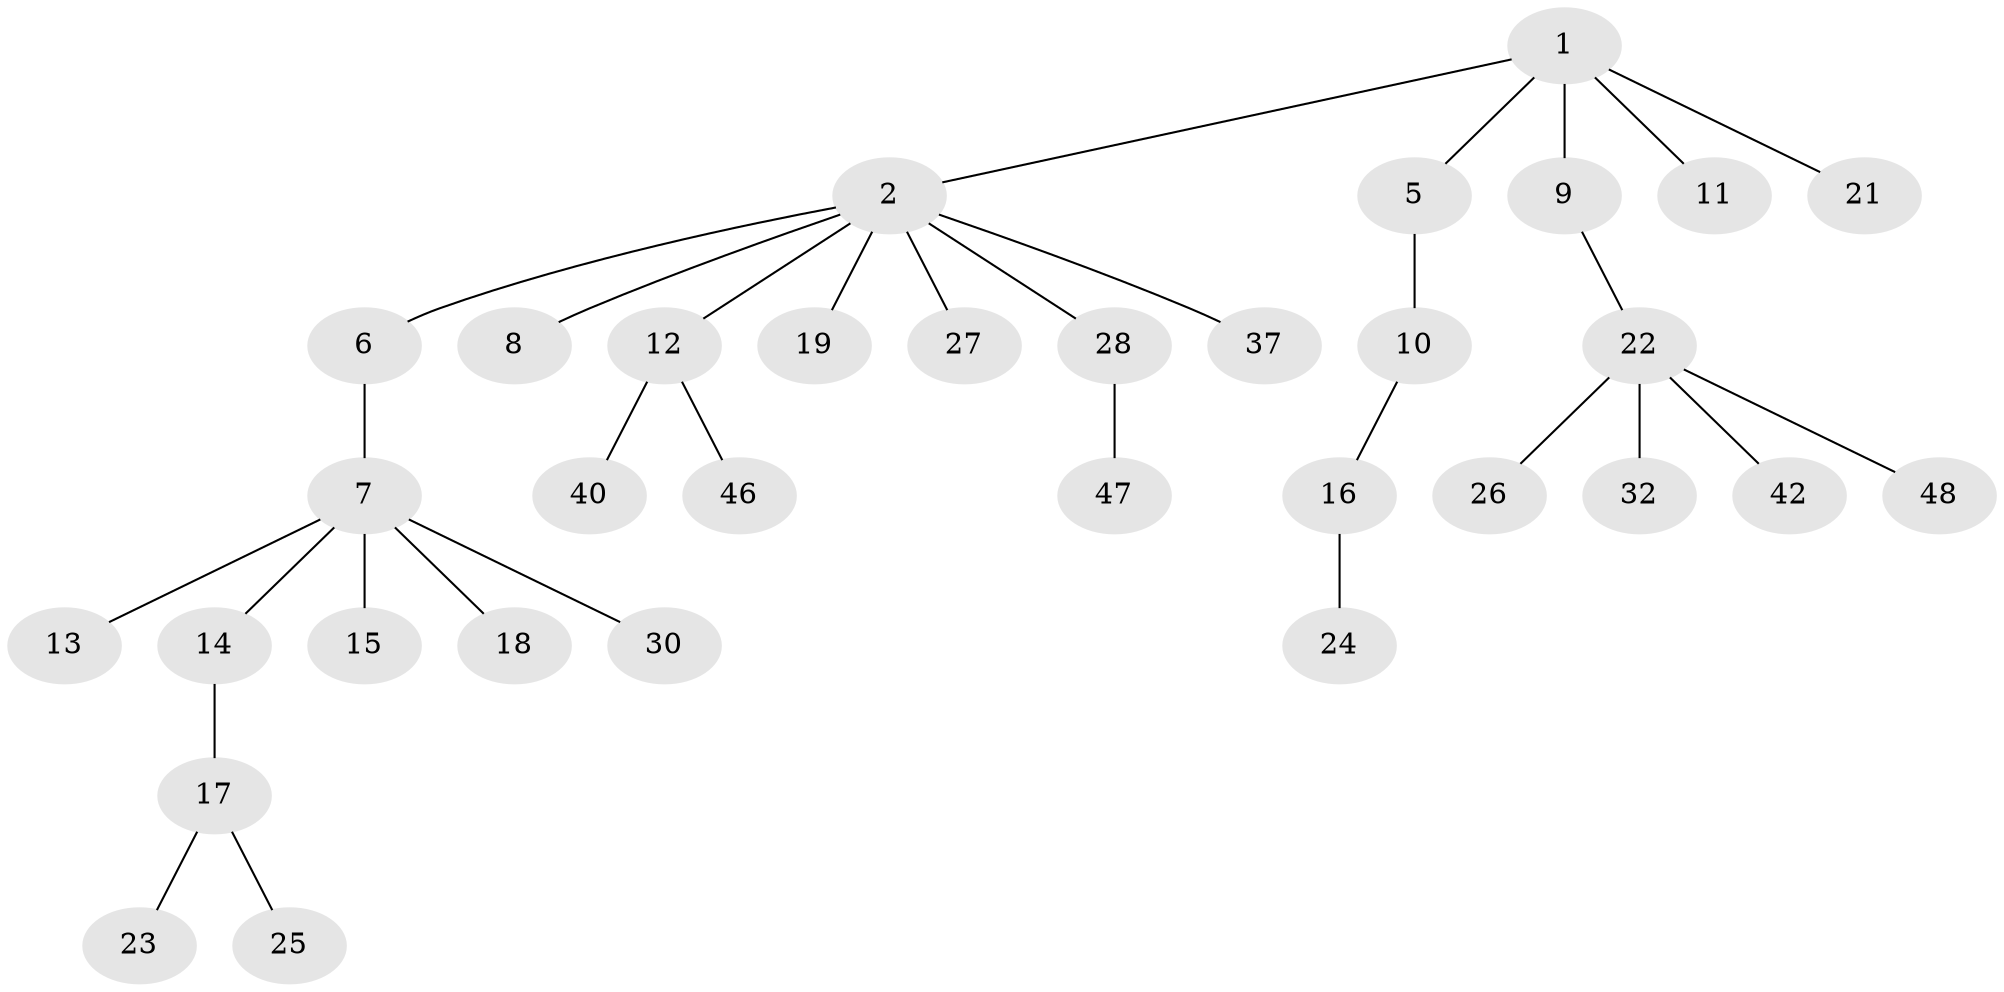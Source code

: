 // original degree distribution, {4: 0.04, 5: 0.04, 3: 0.08, 2: 0.3, 7: 0.02, 1: 0.5, 6: 0.02}
// Generated by graph-tools (version 1.1) at 2025/42/03/06/25 10:42:05]
// undirected, 33 vertices, 32 edges
graph export_dot {
graph [start="1"]
  node [color=gray90,style=filled];
  1 [super="+3"];
  2 [super="+4"];
  5;
  6 [super="+39"];
  7 [super="+36"];
  8 [super="+20"];
  9;
  10 [super="+49"];
  11;
  12 [super="+29"];
  13 [super="+34"];
  14;
  15;
  16;
  17 [super="+38"];
  18 [super="+43"];
  19;
  21 [super="+41"];
  22 [super="+44"];
  23;
  24 [super="+33"];
  25;
  26 [super="+35"];
  27;
  28 [super="+31"];
  30;
  32;
  37 [super="+45"];
  40;
  42;
  46 [super="+50"];
  47;
  48;
  1 -- 2;
  1 -- 5;
  1 -- 21;
  1 -- 11;
  1 -- 9;
  2 -- 8;
  2 -- 12;
  2 -- 27;
  2 -- 19;
  2 -- 37;
  2 -- 6;
  2 -- 28;
  5 -- 10;
  6 -- 7;
  7 -- 13;
  7 -- 14;
  7 -- 15;
  7 -- 18;
  7 -- 30;
  9 -- 22;
  10 -- 16;
  12 -- 46;
  12 -- 40;
  14 -- 17;
  16 -- 24;
  17 -- 23;
  17 -- 25;
  22 -- 26;
  22 -- 32;
  22 -- 42;
  22 -- 48;
  28 -- 47;
}
